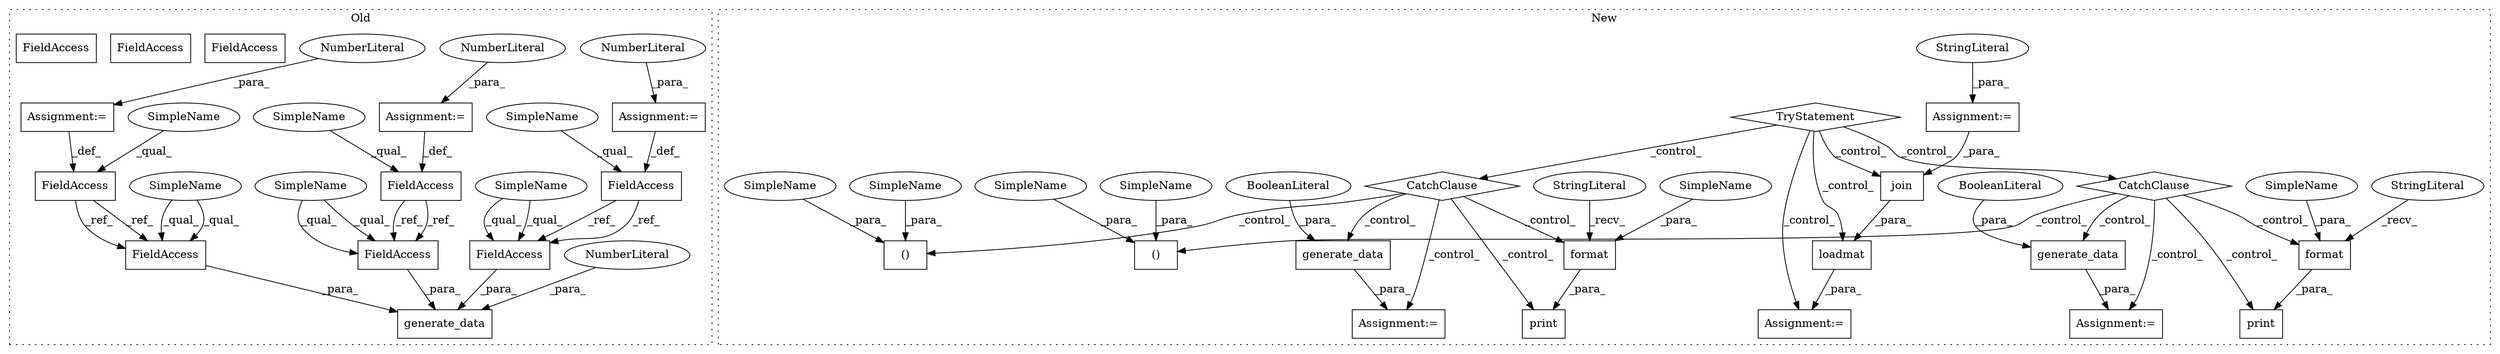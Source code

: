 digraph G {
subgraph cluster0 {
1 [label="generate_data" a="32" s="1088,1148" l="14,1" shape="box"];
17 [label="Assignment:=" a="7" s="934" l="1" shape="box"];
18 [label="NumberLiteral" a="34" s="935" l="3" shape="ellipse"];
21 [label="Assignment:=" a="7" s="962" l="1" shape="box"];
22 [label="NumberLiteral" a="34" s="963" l="3" shape="ellipse"];
23 [label="Assignment:=" a="7" s="913" l="1" shape="box"];
24 [label="NumberLiteral" a="34" s="914" l="3" shape="ellipse"];
30 [label="NumberLiteral" a="34" s="1146" l="2" shape="ellipse"];
31 [label="FieldAccess" a="22" s="923" l="11" shape="box"];
32 [label="FieldAccess" a="22" s="944" l="18" shape="box"];
33 [label="FieldAccess" a="22" s="901" l="12" shape="box"];
34 [label="FieldAccess" a="22" s="1102" l="12" shape="box"];
35 [label="FieldAccess" a="22" s="1127" l="18" shape="box"];
36 [label="FieldAccess" a="22" s="1115" l="11" shape="box"];
41 [label="FieldAccess" a="22" s="1115" l="11" shape="box"];
42 [label="SimpleName" a="42" s="923" l="4" shape="ellipse"];
43 [label="SimpleName" a="42" s="901" l="4" shape="ellipse"];
44 [label="SimpleName" a="42" s="1127" l="4" shape="ellipse"];
45 [label="SimpleName" a="42" s="1102" l="4" shape="ellipse"];
46 [label="SimpleName" a="42" s="1115" l="4" shape="ellipse"];
47 [label="SimpleName" a="42" s="944" l="4" shape="ellipse"];
48 [label="FieldAccess" a="22" s="1102" l="12" shape="box"];
49 [label="FieldAccess" a="22" s="1127" l="18" shape="box"];
label = "Old";
style="dotted";
}
subgraph cluster1 {
2 [label="CatchClause" a="12" s="1307,1339" l="11,2" shape="diamond"];
3 [label="()" a="106" s="1436" l="15" shape="box"];
4 [label="print" a="32" s="1349,1420" l="6,1" shape="box"];
5 [label="TryStatement" a="54" s="1218" l="4" shape="diamond"];
6 [label="()" a="106" s="1607" l="15" shape="box"];
7 [label="print" a="32" s="1520,1591" l="6,1" shape="box"];
8 [label="format" a="32" s="1404,1419" l="7,1" shape="box"];
9 [label="format" a="32" s="1575,1590" l="7,1" shape="box"];
10 [label="generate_data" a="32" s="1453,1471" l="14,1" shape="box"];
11 [label="BooleanLiteral" a="9" s="1467" l="4" shape="ellipse"];
12 [label="generate_data" a="32" s="1624,1642" l="14,1" shape="box"];
13 [label="BooleanLiteral" a="9" s="1638" l="4" shape="ellipse"];
14 [label="loadmat" a="32" s="1234,1297" l="8,1" shape="box"];
15 [label="join" a="32" s="1247,1296" l="5,1" shape="box"];
16 [label="CatchClause" a="12" s="1480,1510" l="11,2" shape="diamond"];
19 [label="Assignment:=" a="7" s="1199" l="1" shape="box"];
20 [label="Assignment:=" a="7" s="1233" l="1" shape="box"];
25 [label="Assignment:=" a="7" s="1451" l="2" shape="box"];
26 [label="Assignment:=" a="7" s="1622" l="2" shape="box"];
27 [label="StringLiteral" a="45" s="1355" l="48" shape="ellipse"];
28 [label="StringLiteral" a="45" s="1526" l="48" shape="ellipse"];
29 [label="StringLiteral" a="45" s="1200" l="12" shape="ellipse"];
37 [label="SimpleName" a="42" s="1607" l="1" shape="ellipse"];
38 [label="SimpleName" a="42" s="1436" l="1" shape="ellipse"];
39 [label="SimpleName" a="42" s="1582" l="8" shape="ellipse"];
40 [label="SimpleName" a="42" s="1411" l="8" shape="ellipse"];
50 [label="SimpleName" a="42" s="1621" l="1" shape="ellipse"];
51 [label="SimpleName" a="42" s="1450" l="1" shape="ellipse"];
label = "New";
style="dotted";
}
2 -> 4 [label="_control_"];
2 -> 10 [label="_control_"];
2 -> 25 [label="_control_"];
2 -> 8 [label="_control_"];
2 -> 3 [label="_control_"];
5 -> 2 [label="_control_"];
5 -> 15 [label="_control_"];
5 -> 16 [label="_control_"];
5 -> 20 [label="_control_"];
5 -> 14 [label="_control_"];
8 -> 4 [label="_para_"];
9 -> 7 [label="_para_"];
10 -> 25 [label="_para_"];
11 -> 10 [label="_para_"];
12 -> 26 [label="_para_"];
13 -> 12 [label="_para_"];
14 -> 20 [label="_para_"];
15 -> 14 [label="_para_"];
16 -> 12 [label="_control_"];
16 -> 26 [label="_control_"];
16 -> 9 [label="_control_"];
16 -> 7 [label="_control_"];
16 -> 6 [label="_control_"];
17 -> 31 [label="_def_"];
18 -> 17 [label="_para_"];
19 -> 15 [label="_para_"];
21 -> 32 [label="_def_"];
22 -> 21 [label="_para_"];
23 -> 33 [label="_def_"];
24 -> 23 [label="_para_"];
27 -> 8 [label="_recv_"];
28 -> 9 [label="_recv_"];
29 -> 19 [label="_para_"];
30 -> 1 [label="_para_"];
31 -> 41 [label="_ref_"];
31 -> 41 [label="_ref_"];
32 -> 49 [label="_ref_"];
32 -> 49 [label="_ref_"];
33 -> 48 [label="_ref_"];
33 -> 48 [label="_ref_"];
37 -> 6 [label="_para_"];
38 -> 3 [label="_para_"];
39 -> 9 [label="_para_"];
40 -> 8 [label="_para_"];
41 -> 1 [label="_para_"];
42 -> 31 [label="_qual_"];
43 -> 33 [label="_qual_"];
44 -> 49 [label="_qual_"];
44 -> 49 [label="_qual_"];
45 -> 48 [label="_qual_"];
45 -> 48 [label="_qual_"];
46 -> 41 [label="_qual_"];
46 -> 41 [label="_qual_"];
47 -> 32 [label="_qual_"];
48 -> 1 [label="_para_"];
49 -> 1 [label="_para_"];
50 -> 6 [label="_para_"];
51 -> 3 [label="_para_"];
}